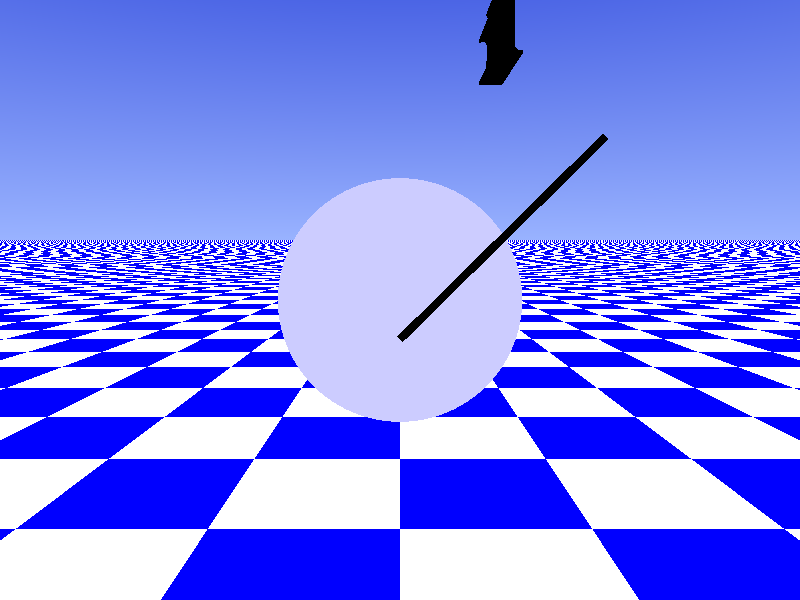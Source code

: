 background { rgb <1.000,1.000,1.000> }
camera{
 location <0.000,0.500,-5.000>
 look_at <0.000,0.000,0.000>
}
light_source{
 <30.000,30.000,30.000>
 color rgb <1.000,1.000,1.000>
}
plane{
 <0.000,1.000,0.000>,-1
texture{
pigment {
 checker
 rgb <1.000,1.000,1.000>,
 rgb <0.000,0.000,1.000>
}
finish{
 ambient 0.20 diffuse 0.60 phong 1.00 specular 0.00
}
}
}
sky_sphere{
 pigment {
  gradient y
  color_map {
   [0.0 rgb <0.6,0.7,1.0>]
   [0.7 rgb <0.0,0.1,0.8>]
  }
 }
}
sphere{
 <0.000,0.000,0.000>,1.000
texture{
pigment {
 rgbt <0.800,0.800,1.000,0.000>
}
finish{
 ambient 0.20 diffuse 0.60 phong 1.00 specular 0.00
reflection {
 0.80
 metallic
}
}
}
}
cylinder{
 <0.000,0.000,-2.000>, <1.000,1.000,-2.000>, 0.020
 open
texture{
pigment {
 rgbt <0.000,0.000,0.000,0.000>
}
finish{
 ambient 0.20 diffuse 0.60 phong 1.00 specular 0.00
}
}
}
text {
 ttf "timrom.ttf" 
"Hi Rick" 1,<0.000,2.000,2.000>
}

